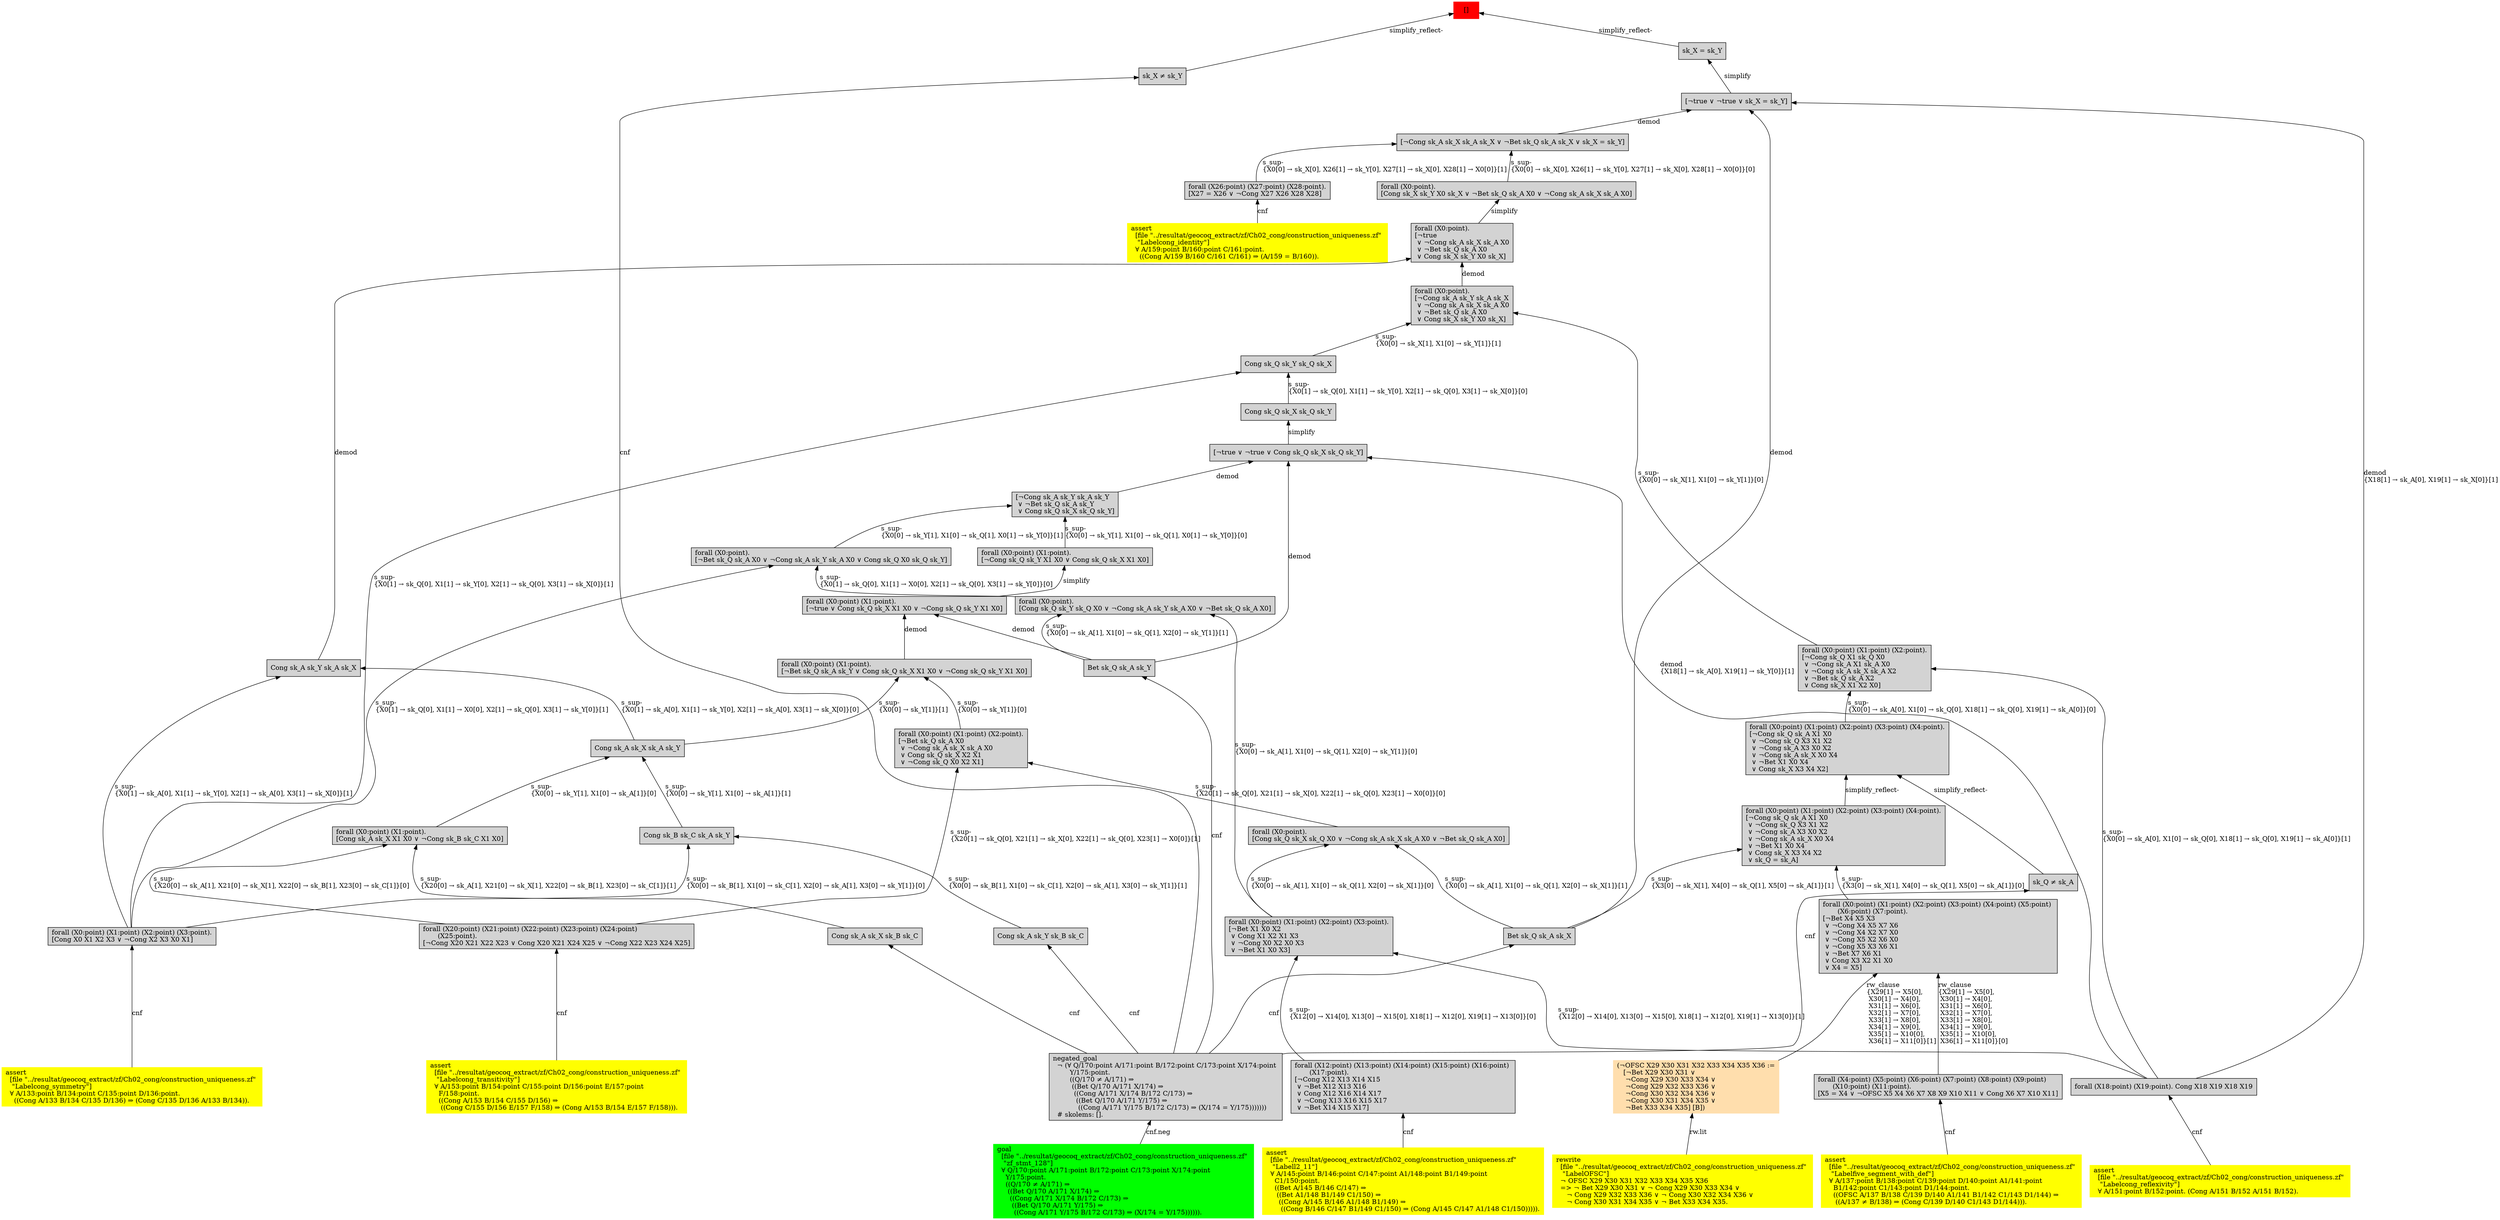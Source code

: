 digraph "unsat_graph" {
  vertex_0 [color=red, label="[]", shape=box, style=filled];
  vertex_0 -> vertex_1 [label="simplify_reflect-", dir="back"];
  vertex_1 [shape=box, label="sk_X ≠ sk_Y\l", style=filled];
  vertex_1 -> vertex_2 [label="cnf", dir="back"];
  vertex_2 [shape=box, label="negated_goal\l  ¬ (∀ Q/170:point A/171:point B/172:point C/173:point X/174:point \l        Y/175:point.\l        ((Q/170 ≠ A/171) ⇒\l         ((Bet Q/170 A/171 X/174) ⇒\l          ((Cong A/171 X/174 B/172 C/173) ⇒\l           ((Bet Q/170 A/171 Y/175) ⇒\l            ((Cong A/171 Y/175 B/172 C/173) ⇒ (X/174 = Y/175)))))))\l  # skolems: [].\l", style=filled];
  vertex_2 -> vertex_3 [label="cnf.neg", dir="back"];
  vertex_3 [color=green, shape=box, label="goal\l  [file \"../resultat/geocoq_extract/zf/Ch02_cong/construction_uniqueness.zf\" \l   \"zf_stmt_128\"]\l  ∀ Q/170:point A/171:point B/172:point C/173:point X/174:point \l    Y/175:point.\l    ((Q/170 ≠ A/171) ⇒\l     ((Bet Q/170 A/171 X/174) ⇒\l      ((Cong A/171 X/174 B/172 C/173) ⇒\l       ((Bet Q/170 A/171 Y/175) ⇒\l        ((Cong A/171 Y/175 B/172 C/173) ⇒ (X/174 = Y/175)))))).\l", style=filled];
  vertex_0 -> vertex_4 [label="simplify_reflect-", dir="back"];
  vertex_4 [shape=box, label="sk_X = sk_Y\l", style=filled];
  vertex_4 -> vertex_5 [label="simplify", dir="back"];
  vertex_5 [shape=box, label="[¬true ∨ ¬true ∨ sk_X = sk_Y]\l", style=filled];
  vertex_5 -> vertex_6 [label="demod", dir="back"];
  vertex_6 [shape=box, label="Bet sk_Q sk_A sk_X\l", style=filled];
  vertex_6 -> vertex_2 [label="cnf", dir="back"];
  vertex_5 -> vertex_7 [label="demod\l\{X18[1] → sk_A[0], X19[1] → sk_X[0]\}[1]\l", dir="back"];
  vertex_7 [shape=box, label="forall (X18:point) (X19:point). Cong X18 X19 X18 X19\l", style=filled];
  vertex_7 -> vertex_8 [label="cnf", dir="back"];
  vertex_8 [color=yellow, shape=box, label="assert\l  [file \"../resultat/geocoq_extract/zf/Ch02_cong/construction_uniqueness.zf\" \l   \"Labelcong_reflexivity\"]\l  ∀ A/151:point B/152:point. (Cong A/151 B/152 A/151 B/152).\l", style=filled];
  vertex_5 -> vertex_9 [label="demod", dir="back"];
  vertex_9 [shape=box, label="[¬Cong sk_A sk_X sk_A sk_X ∨ ¬Bet sk_Q sk_A sk_X ∨ sk_X = sk_Y]\l", style=filled];
  vertex_9 -> vertex_10 [label="s_sup-\l\{X0[0] → sk_X[0], X26[1] → sk_Y[0], X27[1] → sk_X[0], X28[1] → X0[0]\}[1]\l", dir="back"];
  vertex_10 [shape=box, label="forall (X26:point) (X27:point) (X28:point).\l[X27 = X26 ∨ ¬Cong X27 X26 X28 X28]\l", style=filled];
  vertex_10 -> vertex_11 [label="cnf", dir="back"];
  vertex_11 [color=yellow, shape=box, label="assert\l  [file \"../resultat/geocoq_extract/zf/Ch02_cong/construction_uniqueness.zf\" \l   \"Labelcong_identity\"]\l  ∀ A/159:point B/160:point C/161:point.\l    ((Cong A/159 B/160 C/161 C/161) ⇒ (A/159 = B/160)).\l", style=filled];
  vertex_9 -> vertex_12 [label="s_sup-\l\{X0[0] → sk_X[0], X26[1] → sk_Y[0], X27[1] → sk_X[0], X28[1] → X0[0]\}[0]\l", dir="back"];
  vertex_12 [shape=box, label="forall (X0:point).\l[Cong sk_X sk_Y X0 sk_X ∨ ¬Bet sk_Q sk_A X0 ∨ ¬Cong sk_A sk_X sk_A X0]\l", style=filled];
  vertex_12 -> vertex_13 [label="simplify", dir="back"];
  vertex_13 [shape=box, label="forall (X0:point).\l[¬true\l ∨ ¬Cong sk_A sk_X sk_A X0\l ∨ ¬Bet sk_Q sk_A X0\l ∨ Cong sk_X sk_Y X0 sk_X]\l", style=filled];
  vertex_13 -> vertex_14 [label="demod", dir="back"];
  vertex_14 [shape=box, label="Cong sk_A sk_Y sk_A sk_X\l", style=filled];
  vertex_14 -> vertex_15 [label="s_sup-\l\{X0[1] → sk_A[0], X1[1] → sk_Y[0], X2[1] → sk_A[0], X3[1] → sk_X[0]\}[1]\l", dir="back"];
  vertex_15 [shape=box, label="forall (X0:point) (X1:point) (X2:point) (X3:point).\l[Cong X0 X1 X2 X3 ∨ ¬Cong X2 X3 X0 X1]\l", style=filled];
  vertex_15 -> vertex_16 [label="cnf", dir="back"];
  vertex_16 [color=yellow, shape=box, label="assert\l  [file \"../resultat/geocoq_extract/zf/Ch02_cong/construction_uniqueness.zf\" \l   \"Labelcong_symmetry\"]\l  ∀ A/133:point B/134:point C/135:point D/136:point.\l    ((Cong A/133 B/134 C/135 D/136) ⇒ (Cong C/135 D/136 A/133 B/134)).\l", style=filled];
  vertex_14 -> vertex_17 [label="s_sup-\l\{X0[1] → sk_A[0], X1[1] → sk_Y[0], X2[1] → sk_A[0], X3[1] → sk_X[0]\}[0]\l", dir="back"];
  vertex_17 [shape=box, label="Cong sk_A sk_X sk_A sk_Y\l", style=filled];
  vertex_17 -> vertex_18 [label="s_sup-\l\{X0[0] → sk_Y[1], X1[0] → sk_A[1]\}[0]\l", dir="back"];
  vertex_18 [shape=box, label="forall (X0:point) (X1:point).\l[Cong sk_A sk_X X1 X0 ∨ ¬Cong sk_B sk_C X1 X0]\l", style=filled];
  vertex_18 -> vertex_19 [label="s_sup-\l\{X20[0] → sk_A[1], X21[0] → sk_X[1], X22[0] → sk_B[1], X23[0] → sk_C[1]\}[0]\l", dir="back"];
  vertex_19 [shape=box, label="forall (X20:point) (X21:point) (X22:point) (X23:point) (X24:point) \l       (X25:point).\l[¬Cong X20 X21 X22 X23 ∨ Cong X20 X21 X24 X25 ∨ ¬Cong X22 X23 X24 X25]\l", style=filled];
  vertex_19 -> vertex_20 [label="cnf", dir="back"];
  vertex_20 [color=yellow, shape=box, label="assert\l  [file \"../resultat/geocoq_extract/zf/Ch02_cong/construction_uniqueness.zf\" \l   \"Labelcong_transitivity\"]\l  ∀ A/153:point B/154:point C/155:point D/156:point E/157:point \l    F/158:point.\l    ((Cong A/153 B/154 C/155 D/156) ⇒\l     ((Cong C/155 D/156 E/157 F/158) ⇒ (Cong A/153 B/154 E/157 F/158))).\l", style=filled];
  vertex_18 -> vertex_21 [label="s_sup-\l\{X20[0] → sk_A[1], X21[0] → sk_X[1], X22[0] → sk_B[1], X23[0] → sk_C[1]\}[1]\l", dir="back"];
  vertex_21 [shape=box, label="Cong sk_A sk_X sk_B sk_C\l", style=filled];
  vertex_21 -> vertex_2 [label="cnf", dir="back"];
  vertex_17 -> vertex_22 [label="s_sup-\l\{X0[0] → sk_Y[1], X1[0] → sk_A[1]\}[1]\l", dir="back"];
  vertex_22 [shape=box, label="Cong sk_B sk_C sk_A sk_Y\l", style=filled];
  vertex_22 -> vertex_15 [label="s_sup-\l\{X0[0] → sk_B[1], X1[0] → sk_C[1], X2[0] → sk_A[1], X3[0] → sk_Y[1]\}[0]\l", dir="back"];
  vertex_22 -> vertex_23 [label="s_sup-\l\{X0[0] → sk_B[1], X1[0] → sk_C[1], X2[0] → sk_A[1], X3[0] → sk_Y[1]\}[1]\l", dir="back"];
  vertex_23 [shape=box, label="Cong sk_A sk_Y sk_B sk_C\l", style=filled];
  vertex_23 -> vertex_2 [label="cnf", dir="back"];
  vertex_13 -> vertex_24 [label="demod", dir="back"];
  vertex_24 [shape=box, label="forall (X0:point).\l[¬Cong sk_A sk_Y sk_A sk_X\l ∨ ¬Cong sk_A sk_X sk_A X0\l ∨ ¬Bet sk_Q sk_A X0\l ∨ Cong sk_X sk_Y X0 sk_X]\l", style=filled];
  vertex_24 -> vertex_25 [label="s_sup-\l\{X0[0] → sk_X[1], X1[0] → sk_Y[1]\}[0]\l", dir="back"];
  vertex_25 [shape=box, label="forall (X0:point) (X1:point) (X2:point).\l[¬Cong sk_Q X1 sk_Q X0\l ∨ ¬Cong sk_A X1 sk_A X0\l ∨ ¬Cong sk_A sk_X sk_A X2\l ∨ ¬Bet sk_Q sk_A X2\l ∨ Cong sk_X X1 X2 X0]\l", style=filled];
  vertex_25 -> vertex_26 [label="s_sup-\l\{X0[0] → sk_A[0], X1[0] → sk_Q[0], X18[1] → sk_Q[0], X19[1] → sk_A[0]\}[0]\l", dir="back"];
  vertex_26 [shape=box, label="forall (X0:point) (X1:point) (X2:point) (X3:point) (X4:point).\l[¬Cong sk_Q sk_A X1 X0\l ∨ ¬Cong sk_Q X3 X1 X2\l ∨ ¬Cong sk_A X3 X0 X2\l ∨ ¬Cong sk_A sk_X X0 X4\l ∨ ¬Bet X1 X0 X4\l ∨ Cong sk_X X3 X4 X2]\l", style=filled];
  vertex_26 -> vertex_27 [label="simplify_reflect-", dir="back"];
  vertex_27 [shape=box, label="sk_Q ≠ sk_A\l", style=filled];
  vertex_27 -> vertex_2 [label="cnf", dir="back"];
  vertex_26 -> vertex_28 [label="simplify_reflect-", dir="back"];
  vertex_28 [shape=box, label="forall (X0:point) (X1:point) (X2:point) (X3:point) (X4:point).\l[¬Cong sk_Q sk_A X1 X0\l ∨ ¬Cong sk_Q X3 X1 X2\l ∨ ¬Cong sk_A X3 X0 X2\l ∨ ¬Cong sk_A sk_X X0 X4\l ∨ ¬Bet X1 X0 X4\l ∨ Cong sk_X X3 X4 X2\l ∨ sk_Q = sk_A]\l", style=filled];
  vertex_28 -> vertex_29 [label="s_sup-\l\{X3[0] → sk_X[1], X4[0] → sk_Q[1], X5[0] → sk_A[1]\}[0]\l", dir="back"];
  vertex_29 [shape=box, label="forall (X0:point) (X1:point) (X2:point) (X3:point) (X4:point) (X5:point) \l       (X6:point) (X7:point).\l[¬Bet X4 X5 X3\l ∨ ¬Cong X4 X5 X7 X6\l ∨ ¬Cong X4 X2 X7 X0\l ∨ ¬Cong X5 X2 X6 X0\l ∨ ¬Cong X5 X3 X6 X1\l ∨ ¬Bet X7 X6 X1\l ∨ Cong X3 X2 X1 X0\l ∨ X4 = X5]\l", style=filled];
  vertex_29 -> vertex_30 [label="rw_clause\l\{X29[1] → X5[0], \l X30[1] → X4[0], \l X31[1] → X6[0], \l X32[1] → X7[0], \l X33[1] → X8[0], \l X34[1] → X9[0], \l X35[1] → X10[0], \l X36[1] → X11[0]\}[1]\l", dir="back"];
  vertex_30 [color=navajowhite, shape=box, label="(¬OFSC X29 X30 X31 X32 X33 X34 X35 X36 :=\l   [¬Bet X29 X30 X31 ∨ \l    ¬Cong X29 X30 X33 X34 ∨ \l    ¬Cong X29 X32 X33 X36 ∨ \l    ¬Cong X30 X32 X34 X36 ∨ \l    ¬Cong X30 X31 X34 X35 ∨ \l    ¬Bet X33 X34 X35] [B])\l", style=filled];
  vertex_30 -> vertex_31 [label="rw.lit", dir="back"];
  vertex_31 [color=yellow, shape=box, label="rewrite\l  [file \"../resultat/geocoq_extract/zf/Ch02_cong/construction_uniqueness.zf\" \l   \"LabelOFSC\"]\l  ¬ OFSC X29 X30 X31 X32 X33 X34 X35 X36\l  =\> ¬ Bet X29 X30 X31 ∨ ¬ Cong X29 X30 X33 X34 ∨ \l     ¬ Cong X29 X32 X33 X36 ∨ ¬ Cong X30 X32 X34 X36 ∨ \l     ¬ Cong X30 X31 X34 X35 ∨ ¬ Bet X33 X34 X35.\l", style=filled];
  vertex_29 -> vertex_32 [label="rw_clause\l\{X29[1] → X5[0], \l X30[1] → X4[0], \l X31[1] → X6[0], \l X32[1] → X7[0], \l X33[1] → X8[0], \l X34[1] → X9[0], \l X35[1] → X10[0], \l X36[1] → X11[0]\}[0]\l", dir="back"];
  vertex_32 [shape=box, label="forall (X4:point) (X5:point) (X6:point) (X7:point) (X8:point) (X9:point) \l       (X10:point) (X11:point).\l[X5 = X4 ∨ ¬OFSC X5 X4 X6 X7 X8 X9 X10 X11 ∨ Cong X6 X7 X10 X11]\l", style=filled];
  vertex_32 -> vertex_33 [label="cnf", dir="back"];
  vertex_33 [color=yellow, shape=box, label="assert\l  [file \"../resultat/geocoq_extract/zf/Ch02_cong/construction_uniqueness.zf\" \l   \"Labelfive_segment_with_def\"]\l  ∀ A/137:point B/138:point C/139:point D/140:point A1/141:point \l    B1/142:point C1/143:point D1/144:point.\l    ((OFSC A/137 B/138 C/139 D/140 A1/141 B1/142 C1/143 D1/144) ⇒\l     ((A/137 ≠ B/138) ⇒ (Cong C/139 D/140 C1/143 D1/144))).\l", style=filled];
  vertex_28 -> vertex_6 [label="s_sup-\l\{X3[0] → sk_X[1], X4[0] → sk_Q[1], X5[0] → sk_A[1]\}[1]\l", dir="back"];
  vertex_25 -> vertex_7 [label="s_sup-\l\{X0[0] → sk_A[0], X1[0] → sk_Q[0], X18[1] → sk_Q[0], X19[1] → sk_A[0]\}[1]\l", dir="back"];
  vertex_24 -> vertex_34 [label="s_sup-\l\{X0[0] → sk_X[1], X1[0] → sk_Y[1]\}[1]\l", dir="back"];
  vertex_34 [shape=box, label="Cong sk_Q sk_Y sk_Q sk_X\l", style=filled];
  vertex_34 -> vertex_15 [label="s_sup-\l\{X0[1] → sk_Q[0], X1[1] → sk_Y[0], X2[1] → sk_Q[0], X3[1] → sk_X[0]\}[1]\l", dir="back"];
  vertex_34 -> vertex_35 [label="s_sup-\l\{X0[1] → sk_Q[0], X1[1] → sk_Y[0], X2[1] → sk_Q[0], X3[1] → sk_X[0]\}[0]\l", dir="back"];
  vertex_35 [shape=box, label="Cong sk_Q sk_X sk_Q sk_Y\l", style=filled];
  vertex_35 -> vertex_36 [label="simplify", dir="back"];
  vertex_36 [shape=box, label="[¬true ∨ ¬true ∨ Cong sk_Q sk_X sk_Q sk_Y]\l", style=filled];
  vertex_36 -> vertex_37 [label="demod", dir="back"];
  vertex_37 [shape=box, label="Bet sk_Q sk_A sk_Y\l", style=filled];
  vertex_37 -> vertex_2 [label="cnf", dir="back"];
  vertex_36 -> vertex_7 [label="demod\l\{X18[1] → sk_A[0], X19[1] → sk_Y[0]\}[1]\l", dir="back"];
  vertex_36 -> vertex_38 [label="demod", dir="back"];
  vertex_38 [shape=box, label="[¬Cong sk_A sk_Y sk_A sk_Y\l ∨ ¬Bet sk_Q sk_A sk_Y\l ∨ Cong sk_Q sk_X sk_Q sk_Y]\l", style=filled];
  vertex_38 -> vertex_39 [label="s_sup-\l\{X0[0] → sk_Y[1], X1[0] → sk_Q[1], X0[1] → sk_Y[0]\}[0]\l", dir="back"];
  vertex_39 [shape=box, label="forall (X0:point) (X1:point).\l[¬Cong sk_Q sk_Y X1 X0 ∨ Cong sk_Q sk_X X1 X0]\l", style=filled];
  vertex_39 -> vertex_40 [label="simplify", dir="back"];
  vertex_40 [shape=box, label="forall (X0:point) (X1:point).\l[¬true ∨ Cong sk_Q sk_X X1 X0 ∨ ¬Cong sk_Q sk_Y X1 X0]\l", style=filled];
  vertex_40 -> vertex_37 [label="demod", dir="back"];
  vertex_40 -> vertex_41 [label="demod", dir="back"];
  vertex_41 [shape=box, label="forall (X0:point) (X1:point).\l[¬Bet sk_Q sk_A sk_Y ∨ Cong sk_Q sk_X X1 X0 ∨ ¬Cong sk_Q sk_Y X1 X0]\l", style=filled];
  vertex_41 -> vertex_42 [label="s_sup-\l\{X0[0] → sk_Y[1]\}[0]\l", dir="back"];
  vertex_42 [shape=box, label="forall (X0:point) (X1:point) (X2:point).\l[¬Bet sk_Q sk_A X0\l ∨ ¬Cong sk_A sk_X sk_A X0\l ∨ Cong sk_Q sk_X X2 X1\l ∨ ¬Cong sk_Q X0 X2 X1]\l", style=filled];
  vertex_42 -> vertex_19 [label="s_sup-\l\{X20[1] → sk_Q[0], X21[1] → sk_X[0], X22[1] → sk_Q[0], X23[1] → X0[0]\}[1]\l", dir="back"];
  vertex_42 -> vertex_43 [label="s_sup-\l\{X20[1] → sk_Q[0], X21[1] → sk_X[0], X22[1] → sk_Q[0], X23[1] → X0[0]\}[0]\l", dir="back"];
  vertex_43 [shape=box, label="forall (X0:point).\l[Cong sk_Q sk_X sk_Q X0 ∨ ¬Cong sk_A sk_X sk_A X0 ∨ ¬Bet sk_Q sk_A X0]\l", style=filled];
  vertex_43 -> vertex_44 [label="s_sup-\l\{X0[0] → sk_A[1], X1[0] → sk_Q[1], X2[0] → sk_X[1]\}[0]\l", dir="back"];
  vertex_44 [shape=box, label="forall (X0:point) (X1:point) (X2:point) (X3:point).\l[¬Bet X1 X0 X2\l ∨ Cong X1 X2 X1 X3\l ∨ ¬Cong X0 X2 X0 X3\l ∨ ¬Bet X1 X0 X3]\l", style=filled];
  vertex_44 -> vertex_45 [label="s_sup-\l\{X12[0] → X14[0], X13[0] → X15[0], X18[1] → X12[0], X19[1] → X13[0]\}[0]\l", dir="back"];
  vertex_45 [shape=box, label="forall (X12:point) (X13:point) (X14:point) (X15:point) (X16:point) \l       (X17:point).\l[¬Cong X12 X13 X14 X15\l ∨ ¬Bet X12 X13 X16\l ∨ Cong X12 X16 X14 X17\l ∨ ¬Cong X13 X16 X15 X17\l ∨ ¬Bet X14 X15 X17]\l", style=filled];
  vertex_45 -> vertex_46 [label="cnf", dir="back"];
  vertex_46 [color=yellow, shape=box, label="assert\l  [file \"../resultat/geocoq_extract/zf/Ch02_cong/construction_uniqueness.zf\" \l   \"Labell2_11\"]\l  ∀ A/145:point B/146:point C/147:point A1/148:point B1/149:point \l    C1/150:point.\l    ((Bet A/145 B/146 C/147) ⇒\l     ((Bet A1/148 B1/149 C1/150) ⇒\l      ((Cong A/145 B/146 A1/148 B1/149) ⇒\l       ((Cong B/146 C/147 B1/149 C1/150) ⇒ (Cong A/145 C/147 A1/148 C1/150))))).\l", style=filled];
  vertex_44 -> vertex_7 [label="s_sup-\l\{X12[0] → X14[0], X13[0] → X15[0], X18[1] → X12[0], X19[1] → X13[0]\}[1]\l", dir="back"];
  vertex_43 -> vertex_6 [label="s_sup-\l\{X0[0] → sk_A[1], X1[0] → sk_Q[1], X2[0] → sk_X[1]\}[1]\l", dir="back"];
  vertex_41 -> vertex_17 [label="s_sup-\l\{X0[0] → sk_Y[1]\}[1]\l", dir="back"];
  vertex_38 -> vertex_47 [label="s_sup-\l\{X0[0] → sk_Y[1], X1[0] → sk_Q[1], X0[1] → sk_Y[0]\}[1]\l", dir="back"];
  vertex_47 [shape=box, label="forall (X0:point).\l[¬Bet sk_Q sk_A X0 ∨ ¬Cong sk_A sk_Y sk_A X0 ∨ Cong sk_Q X0 sk_Q sk_Y]\l", style=filled];
  vertex_47 -> vertex_15 [label="s_sup-\l\{X0[1] → sk_Q[0], X1[1] → X0[0], X2[1] → sk_Q[0], X3[1] → sk_Y[0]\}[1]\l", dir="back"];
  vertex_47 -> vertex_48 [label="s_sup-\l\{X0[1] → sk_Q[0], X1[1] → X0[0], X2[1] → sk_Q[0], X3[1] → sk_Y[0]\}[0]\l", dir="back"];
  vertex_48 [shape=box, label="forall (X0:point).\l[Cong sk_Q sk_Y sk_Q X0 ∨ ¬Cong sk_A sk_Y sk_A X0 ∨ ¬Bet sk_Q sk_A X0]\l", style=filled];
  vertex_48 -> vertex_44 [label="s_sup-\l\{X0[0] → sk_A[1], X1[0] → sk_Q[1], X2[0] → sk_Y[1]\}[0]\l", dir="back"];
  vertex_48 -> vertex_37 [label="s_sup-\l\{X0[0] → sk_A[1], X1[0] → sk_Q[1], X2[0] → sk_Y[1]\}[1]\l", dir="back"];
  }


